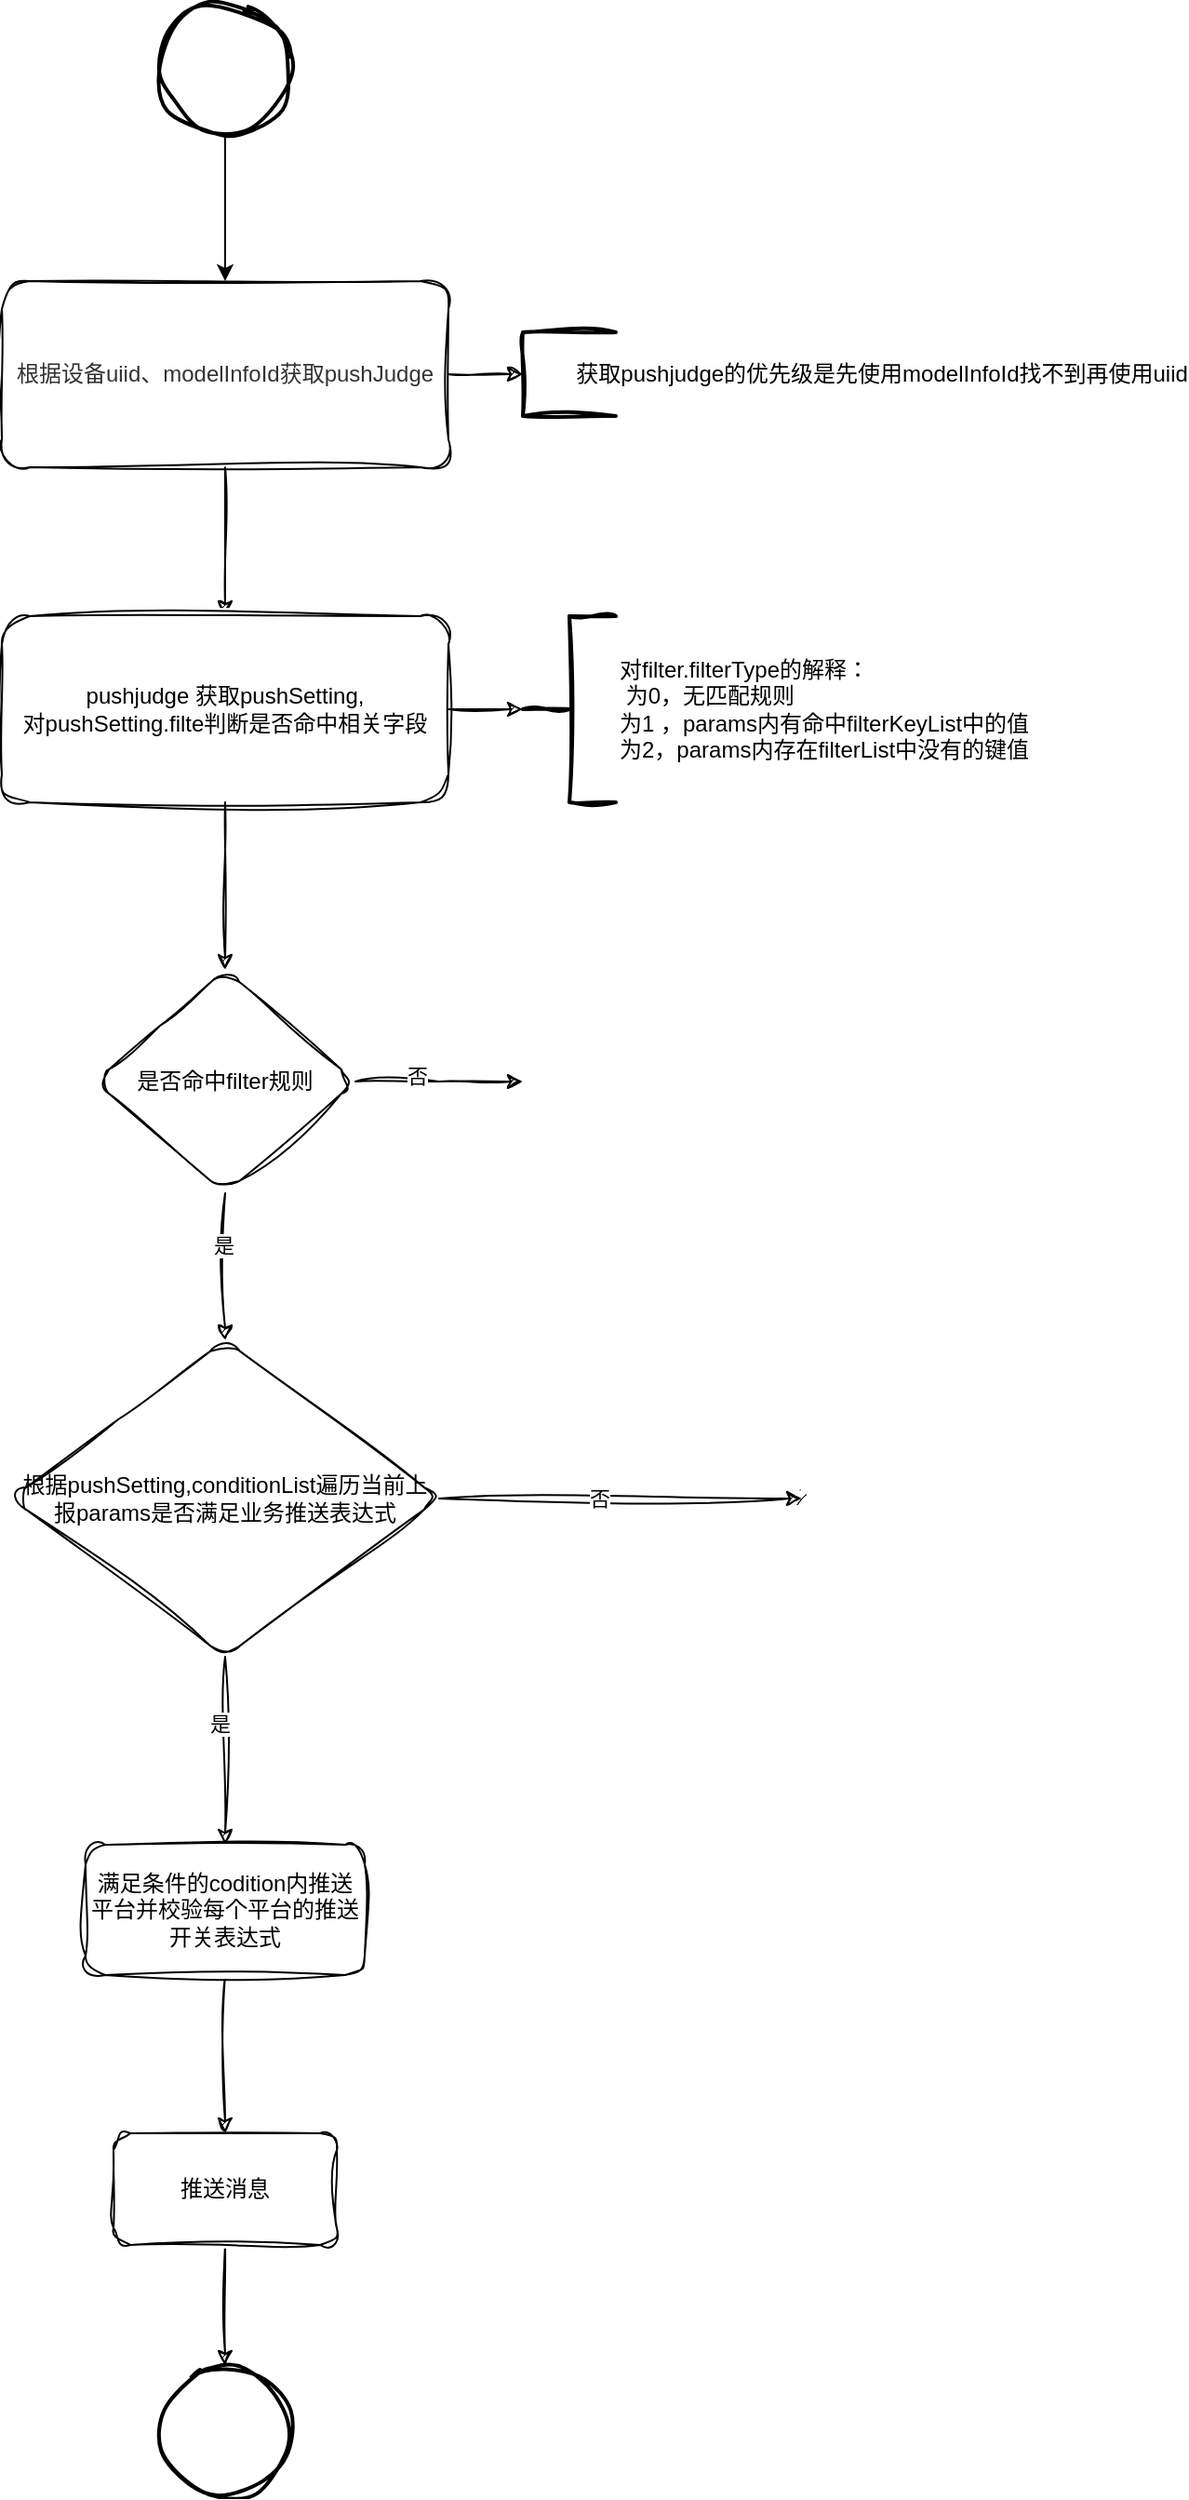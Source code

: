 <mxfile version="24.0.1" type="github">
  <diagram id="UdsSIDulATGfqtP_NgU9" name="第 1 页">
    <mxGraphModel dx="1620" dy="462" grid="1" gridSize="10" guides="1" tooltips="1" connect="1" arrows="1" fold="1" page="1" pageScale="1" pageWidth="827" pageHeight="1169" background="none" math="0" shadow="0">
      <root>
        <mxCell id="0" />
        <mxCell id="1" parent="0" />
        <mxCell id="vh_hXMYHBwvdVt0SuTvG-12" value="" style="edgeStyle=orthogonalEdgeStyle;rounded=0;orthogonalLoop=1;jettySize=auto;html=1;entryX=0.5;entryY=0;entryDx=0;entryDy=0;" edge="1" parent="1" source="vh_hXMYHBwvdVt0SuTvG-4" target="vh_hXMYHBwvdVt0SuTvG-17">
          <mxGeometry relative="1" as="geometry">
            <mxPoint x="-80" y="610" as="targetPoint" />
          </mxGeometry>
        </mxCell>
        <mxCell id="vh_hXMYHBwvdVt0SuTvG-4" value="" style="strokeWidth=2;html=1;shape=mxgraph.flowchart.start_2;whiteSpace=wrap;sketch=1;curveFitting=1;jiggle=2;" vertex="1" parent="1">
          <mxGeometry x="-115" y="450" width="70" height="70" as="geometry" />
        </mxCell>
        <mxCell id="vh_hXMYHBwvdVt0SuTvG-19" style="edgeStyle=orthogonalEdgeStyle;rounded=0;sketch=1;hachureGap=4;jiggle=2;curveFitting=1;orthogonalLoop=1;jettySize=auto;html=1;" edge="1" parent="1" source="vh_hXMYHBwvdVt0SuTvG-17" target="vh_hXMYHBwvdVt0SuTvG-18">
          <mxGeometry relative="1" as="geometry" />
        </mxCell>
        <mxCell id="vh_hXMYHBwvdVt0SuTvG-21" value="" style="edgeStyle=orthogonalEdgeStyle;rounded=0;sketch=1;hachureGap=4;jiggle=2;curveFitting=1;orthogonalLoop=1;jettySize=auto;html=1;" edge="1" parent="1" source="vh_hXMYHBwvdVt0SuTvG-17" target="vh_hXMYHBwvdVt0SuTvG-20">
          <mxGeometry relative="1" as="geometry" />
        </mxCell>
        <mxCell id="vh_hXMYHBwvdVt0SuTvG-17" value="&lt;span style=&quot;color: rgb(51, 51, 51);&quot;&gt;根据设备uiid、modelInfoId获取pushJudge&lt;/span&gt;" style="rounded=1;whiteSpace=wrap;html=1;sketch=1;curveFitting=1;jiggle=2;" vertex="1" parent="1">
          <mxGeometry x="-200" y="600" width="240" height="100" as="geometry" />
        </mxCell>
        <mxCell id="vh_hXMYHBwvdVt0SuTvG-18" value="&amp;nbsp;&lt;span style=&quot;white-space: pre;&quot;&gt;&#x9;&lt;/span&gt;获取pushjudge的优先级是先使用modelInfoId找不到再使用uiid" style="strokeWidth=2;html=1;shape=mxgraph.flowchart.annotation_1;align=left;pointerEvents=1;sketch=1;hachureGap=4;jiggle=2;curveFitting=1;" vertex="1" parent="1">
          <mxGeometry x="80" y="627.5" width="50" height="45" as="geometry" />
        </mxCell>
        <mxCell id="vh_hXMYHBwvdVt0SuTvG-28" value="" style="edgeStyle=orthogonalEdgeStyle;rounded=0;sketch=1;hachureGap=4;jiggle=2;curveFitting=1;orthogonalLoop=1;jettySize=auto;html=1;" edge="1" parent="1" source="vh_hXMYHBwvdVt0SuTvG-20" target="vh_hXMYHBwvdVt0SuTvG-27">
          <mxGeometry relative="1" as="geometry" />
        </mxCell>
        <mxCell id="vh_hXMYHBwvdVt0SuTvG-20" value="pushjudge 获取pushSetting,&lt;div&gt;对pushSetting.filte判断是否命中相关字段&lt;/div&gt;" style="rounded=1;whiteSpace=wrap;html=1;sketch=1;curveFitting=1;jiggle=2;" vertex="1" parent="1">
          <mxGeometry x="-200" y="780" width="240" height="100" as="geometry" />
        </mxCell>
        <mxCell id="vh_hXMYHBwvdVt0SuTvG-24" value="对filter.filterType的解释：&lt;div&gt;&amp;nbsp;为0，无匹配规则&lt;/div&gt;&lt;div&gt;为1 ，params内有命中filterKeyList中的值&lt;/div&gt;&lt;div&gt;为2，params内存在filterList中没有的键值&lt;/div&gt;" style="strokeWidth=2;html=1;shape=mxgraph.flowchart.annotation_2;align=left;labelPosition=right;pointerEvents=1;sketch=1;hachureGap=4;jiggle=2;curveFitting=1;" vertex="1" parent="1">
          <mxGeometry x="80" y="780" width="50" height="100" as="geometry" />
        </mxCell>
        <mxCell id="vh_hXMYHBwvdVt0SuTvG-26" style="edgeStyle=orthogonalEdgeStyle;rounded=0;sketch=1;hachureGap=4;jiggle=2;curveFitting=1;orthogonalLoop=1;jettySize=auto;html=1;entryX=0;entryY=0.5;entryDx=0;entryDy=0;entryPerimeter=0;" edge="1" parent="1" source="vh_hXMYHBwvdVt0SuTvG-20" target="vh_hXMYHBwvdVt0SuTvG-24">
          <mxGeometry relative="1" as="geometry" />
        </mxCell>
        <mxCell id="vh_hXMYHBwvdVt0SuTvG-30" value="" style="edgeStyle=orthogonalEdgeStyle;rounded=0;sketch=1;hachureGap=4;jiggle=2;curveFitting=1;orthogonalLoop=1;jettySize=auto;html=1;" edge="1" parent="1" source="vh_hXMYHBwvdVt0SuTvG-27">
          <mxGeometry relative="1" as="geometry">
            <mxPoint x="80.0" y="1030.0" as="targetPoint" />
          </mxGeometry>
        </mxCell>
        <mxCell id="vh_hXMYHBwvdVt0SuTvG-31" value="否" style="edgeLabel;html=1;align=center;verticalAlign=middle;resizable=0;points=[];sketch=1;hachureGap=4;jiggle=2;curveFitting=1;" vertex="1" connectable="0" parent="vh_hXMYHBwvdVt0SuTvG-30">
          <mxGeometry x="-0.269" y="3" relative="1" as="geometry">
            <mxPoint as="offset" />
          </mxGeometry>
        </mxCell>
        <mxCell id="vh_hXMYHBwvdVt0SuTvG-33" value="" style="edgeStyle=orthogonalEdgeStyle;rounded=0;sketch=1;hachureGap=4;jiggle=2;curveFitting=1;orthogonalLoop=1;jettySize=auto;html=1;entryX=0.5;entryY=0;entryDx=0;entryDy=0;" edge="1" parent="1" source="vh_hXMYHBwvdVt0SuTvG-27" target="vh_hXMYHBwvdVt0SuTvG-35">
          <mxGeometry relative="1" as="geometry">
            <mxPoint x="-80" y="1200.0" as="targetPoint" />
          </mxGeometry>
        </mxCell>
        <mxCell id="vh_hXMYHBwvdVt0SuTvG-34" value="是" style="edgeLabel;html=1;align=center;verticalAlign=middle;resizable=0;points=[];sketch=1;hachureGap=4;jiggle=2;curveFitting=1;" vertex="1" connectable="0" parent="vh_hXMYHBwvdVt0SuTvG-33">
          <mxGeometry x="-0.303" y="-1" relative="1" as="geometry">
            <mxPoint as="offset" />
          </mxGeometry>
        </mxCell>
        <mxCell id="vh_hXMYHBwvdVt0SuTvG-27" value="是否命中filter规则" style="rhombus;whiteSpace=wrap;html=1;rounded=1;sketch=1;curveFitting=1;jiggle=2;" vertex="1" parent="1">
          <mxGeometry x="-150" y="970" width="140" height="120" as="geometry" />
        </mxCell>
        <mxCell id="vh_hXMYHBwvdVt0SuTvG-37" value="" style="edgeStyle=orthogonalEdgeStyle;rounded=0;sketch=1;hachureGap=4;jiggle=2;curveFitting=1;orthogonalLoop=1;jettySize=auto;html=1;" edge="1" parent="1" source="vh_hXMYHBwvdVt0SuTvG-35" target="vh_hXMYHBwvdVt0SuTvG-36">
          <mxGeometry relative="1" as="geometry" />
        </mxCell>
        <mxCell id="vh_hXMYHBwvdVt0SuTvG-38" value="否" style="edgeLabel;html=1;align=center;verticalAlign=middle;resizable=0;points=[];sketch=1;hachureGap=4;jiggle=2;curveFitting=1;" vertex="1" connectable="0" parent="vh_hXMYHBwvdVt0SuTvG-37">
          <mxGeometry x="-0.113" relative="1" as="geometry">
            <mxPoint x="-1" as="offset" />
          </mxGeometry>
        </mxCell>
        <mxCell id="vh_hXMYHBwvdVt0SuTvG-40" value="" style="edgeStyle=orthogonalEdgeStyle;rounded=0;sketch=1;hachureGap=4;jiggle=2;curveFitting=1;orthogonalLoop=1;jettySize=auto;html=1;" edge="1" parent="1" source="vh_hXMYHBwvdVt0SuTvG-35" target="vh_hXMYHBwvdVt0SuTvG-39">
          <mxGeometry relative="1" as="geometry" />
        </mxCell>
        <mxCell id="vh_hXMYHBwvdVt0SuTvG-41" value="是" style="edgeLabel;html=1;align=center;verticalAlign=middle;resizable=0;points=[];sketch=1;hachureGap=4;jiggle=2;curveFitting=1;" vertex="1" connectable="0" parent="vh_hXMYHBwvdVt0SuTvG-40">
          <mxGeometry x="-0.269" y="-3" relative="1" as="geometry">
            <mxPoint y="-1" as="offset" />
          </mxGeometry>
        </mxCell>
        <mxCell id="vh_hXMYHBwvdVt0SuTvG-35" value="根据pushSetting,conditionList遍历当前上报params是否满足业务推送表达式" style="rhombus;whiteSpace=wrap;html=1;rounded=1;sketch=1;curveFitting=1;jiggle=2;" vertex="1" parent="1">
          <mxGeometry x="-195" y="1169" width="230" height="170" as="geometry" />
        </mxCell>
        <mxCell id="vh_hXMYHBwvdVt0SuTvG-36" value="" style="shape=waypoint;sketch=1;size=6;pointerEvents=1;points=[];fillColor=default;resizable=0;rotatable=0;perimeter=centerPerimeter;snapToPoint=1;rounded=1;curveFitting=1;jiggle=2;" vertex="1" parent="1">
          <mxGeometry x="220" y="1244" width="20" height="20" as="geometry" />
        </mxCell>
        <mxCell id="vh_hXMYHBwvdVt0SuTvG-44" value="" style="edgeStyle=orthogonalEdgeStyle;rounded=0;sketch=1;hachureGap=4;jiggle=2;curveFitting=1;orthogonalLoop=1;jettySize=auto;html=1;" edge="1" parent="1" source="vh_hXMYHBwvdVt0SuTvG-39" target="vh_hXMYHBwvdVt0SuTvG-43">
          <mxGeometry relative="1" as="geometry" />
        </mxCell>
        <mxCell id="vh_hXMYHBwvdVt0SuTvG-39" value="满足条件的codition内推送平台并校验每个平台的推送开关表达式" style="whiteSpace=wrap;html=1;rounded=1;sketch=1;curveFitting=1;jiggle=2;" vertex="1" parent="1">
          <mxGeometry x="-155" y="1440" width="150" height="70" as="geometry" />
        </mxCell>
        <mxCell id="vh_hXMYHBwvdVt0SuTvG-46" value="" style="edgeStyle=orthogonalEdgeStyle;rounded=0;sketch=1;hachureGap=4;jiggle=2;curveFitting=1;orthogonalLoop=1;jettySize=auto;html=1;entryX=0.5;entryY=0;entryDx=0;entryDy=0;entryPerimeter=0;" edge="1" parent="1" source="vh_hXMYHBwvdVt0SuTvG-43" target="vh_hXMYHBwvdVt0SuTvG-47">
          <mxGeometry relative="1" as="geometry">
            <mxPoint x="-80" y="1725" as="targetPoint" />
          </mxGeometry>
        </mxCell>
        <mxCell id="vh_hXMYHBwvdVt0SuTvG-43" value="推送消息" style="whiteSpace=wrap;html=1;rounded=1;sketch=1;curveFitting=1;jiggle=2;" vertex="1" parent="1">
          <mxGeometry x="-140" y="1595" width="120" height="60" as="geometry" />
        </mxCell>
        <mxCell id="vh_hXMYHBwvdVt0SuTvG-47" value="" style="strokeWidth=2;html=1;shape=mxgraph.flowchart.start_2;whiteSpace=wrap;sketch=1;curveFitting=1;jiggle=2;" vertex="1" parent="1">
          <mxGeometry x="-115" y="1720" width="70" height="70" as="geometry" />
        </mxCell>
      </root>
    </mxGraphModel>
  </diagram>
</mxfile>
